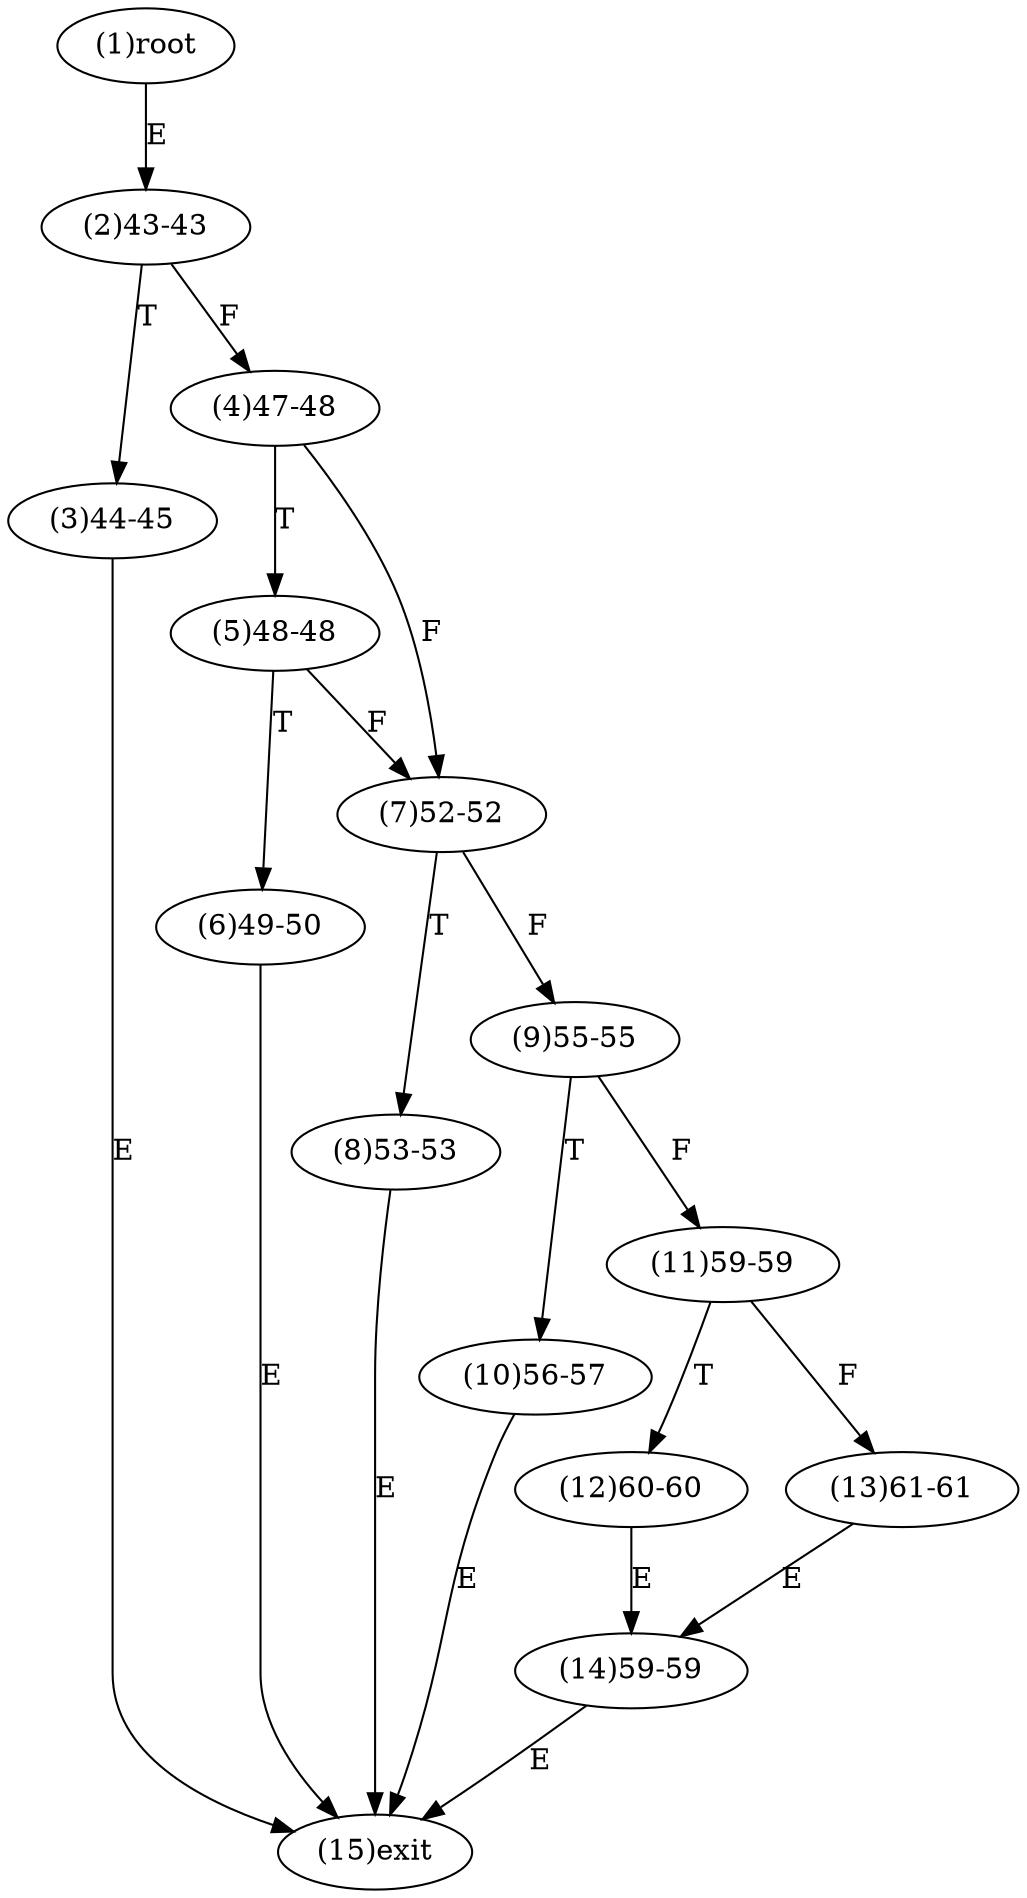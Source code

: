 digraph "" { 
1[ label="(1)root"];
2[ label="(2)43-43"];
3[ label="(3)44-45"];
4[ label="(4)47-48"];
5[ label="(5)48-48"];
6[ label="(6)49-50"];
7[ label="(7)52-52"];
8[ label="(8)53-53"];
9[ label="(9)55-55"];
10[ label="(10)56-57"];
11[ label="(11)59-59"];
12[ label="(12)60-60"];
13[ label="(13)61-61"];
14[ label="(14)59-59"];
15[ label="(15)exit"];
1->2[ label="E"];
2->4[ label="F"];
2->3[ label="T"];
3->15[ label="E"];
4->7[ label="F"];
4->5[ label="T"];
5->7[ label="F"];
5->6[ label="T"];
6->15[ label="E"];
7->9[ label="F"];
7->8[ label="T"];
8->15[ label="E"];
9->11[ label="F"];
9->10[ label="T"];
10->15[ label="E"];
11->13[ label="F"];
11->12[ label="T"];
12->14[ label="E"];
13->14[ label="E"];
14->15[ label="E"];
}